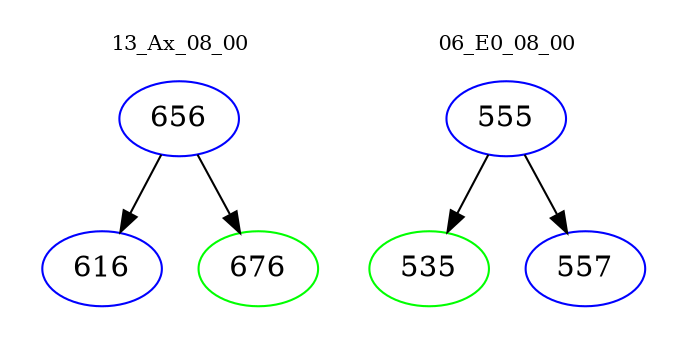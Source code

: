digraph{
subgraph cluster_0 {
color = white
label = "13_Ax_08_00";
fontsize=10;
T0_656 [label="656", color="blue"]
T0_656 -> T0_616 [color="black"]
T0_616 [label="616", color="blue"]
T0_656 -> T0_676 [color="black"]
T0_676 [label="676", color="green"]
}
subgraph cluster_1 {
color = white
label = "06_E0_08_00";
fontsize=10;
T1_555 [label="555", color="blue"]
T1_555 -> T1_535 [color="black"]
T1_535 [label="535", color="green"]
T1_555 -> T1_557 [color="black"]
T1_557 [label="557", color="blue"]
}
}
